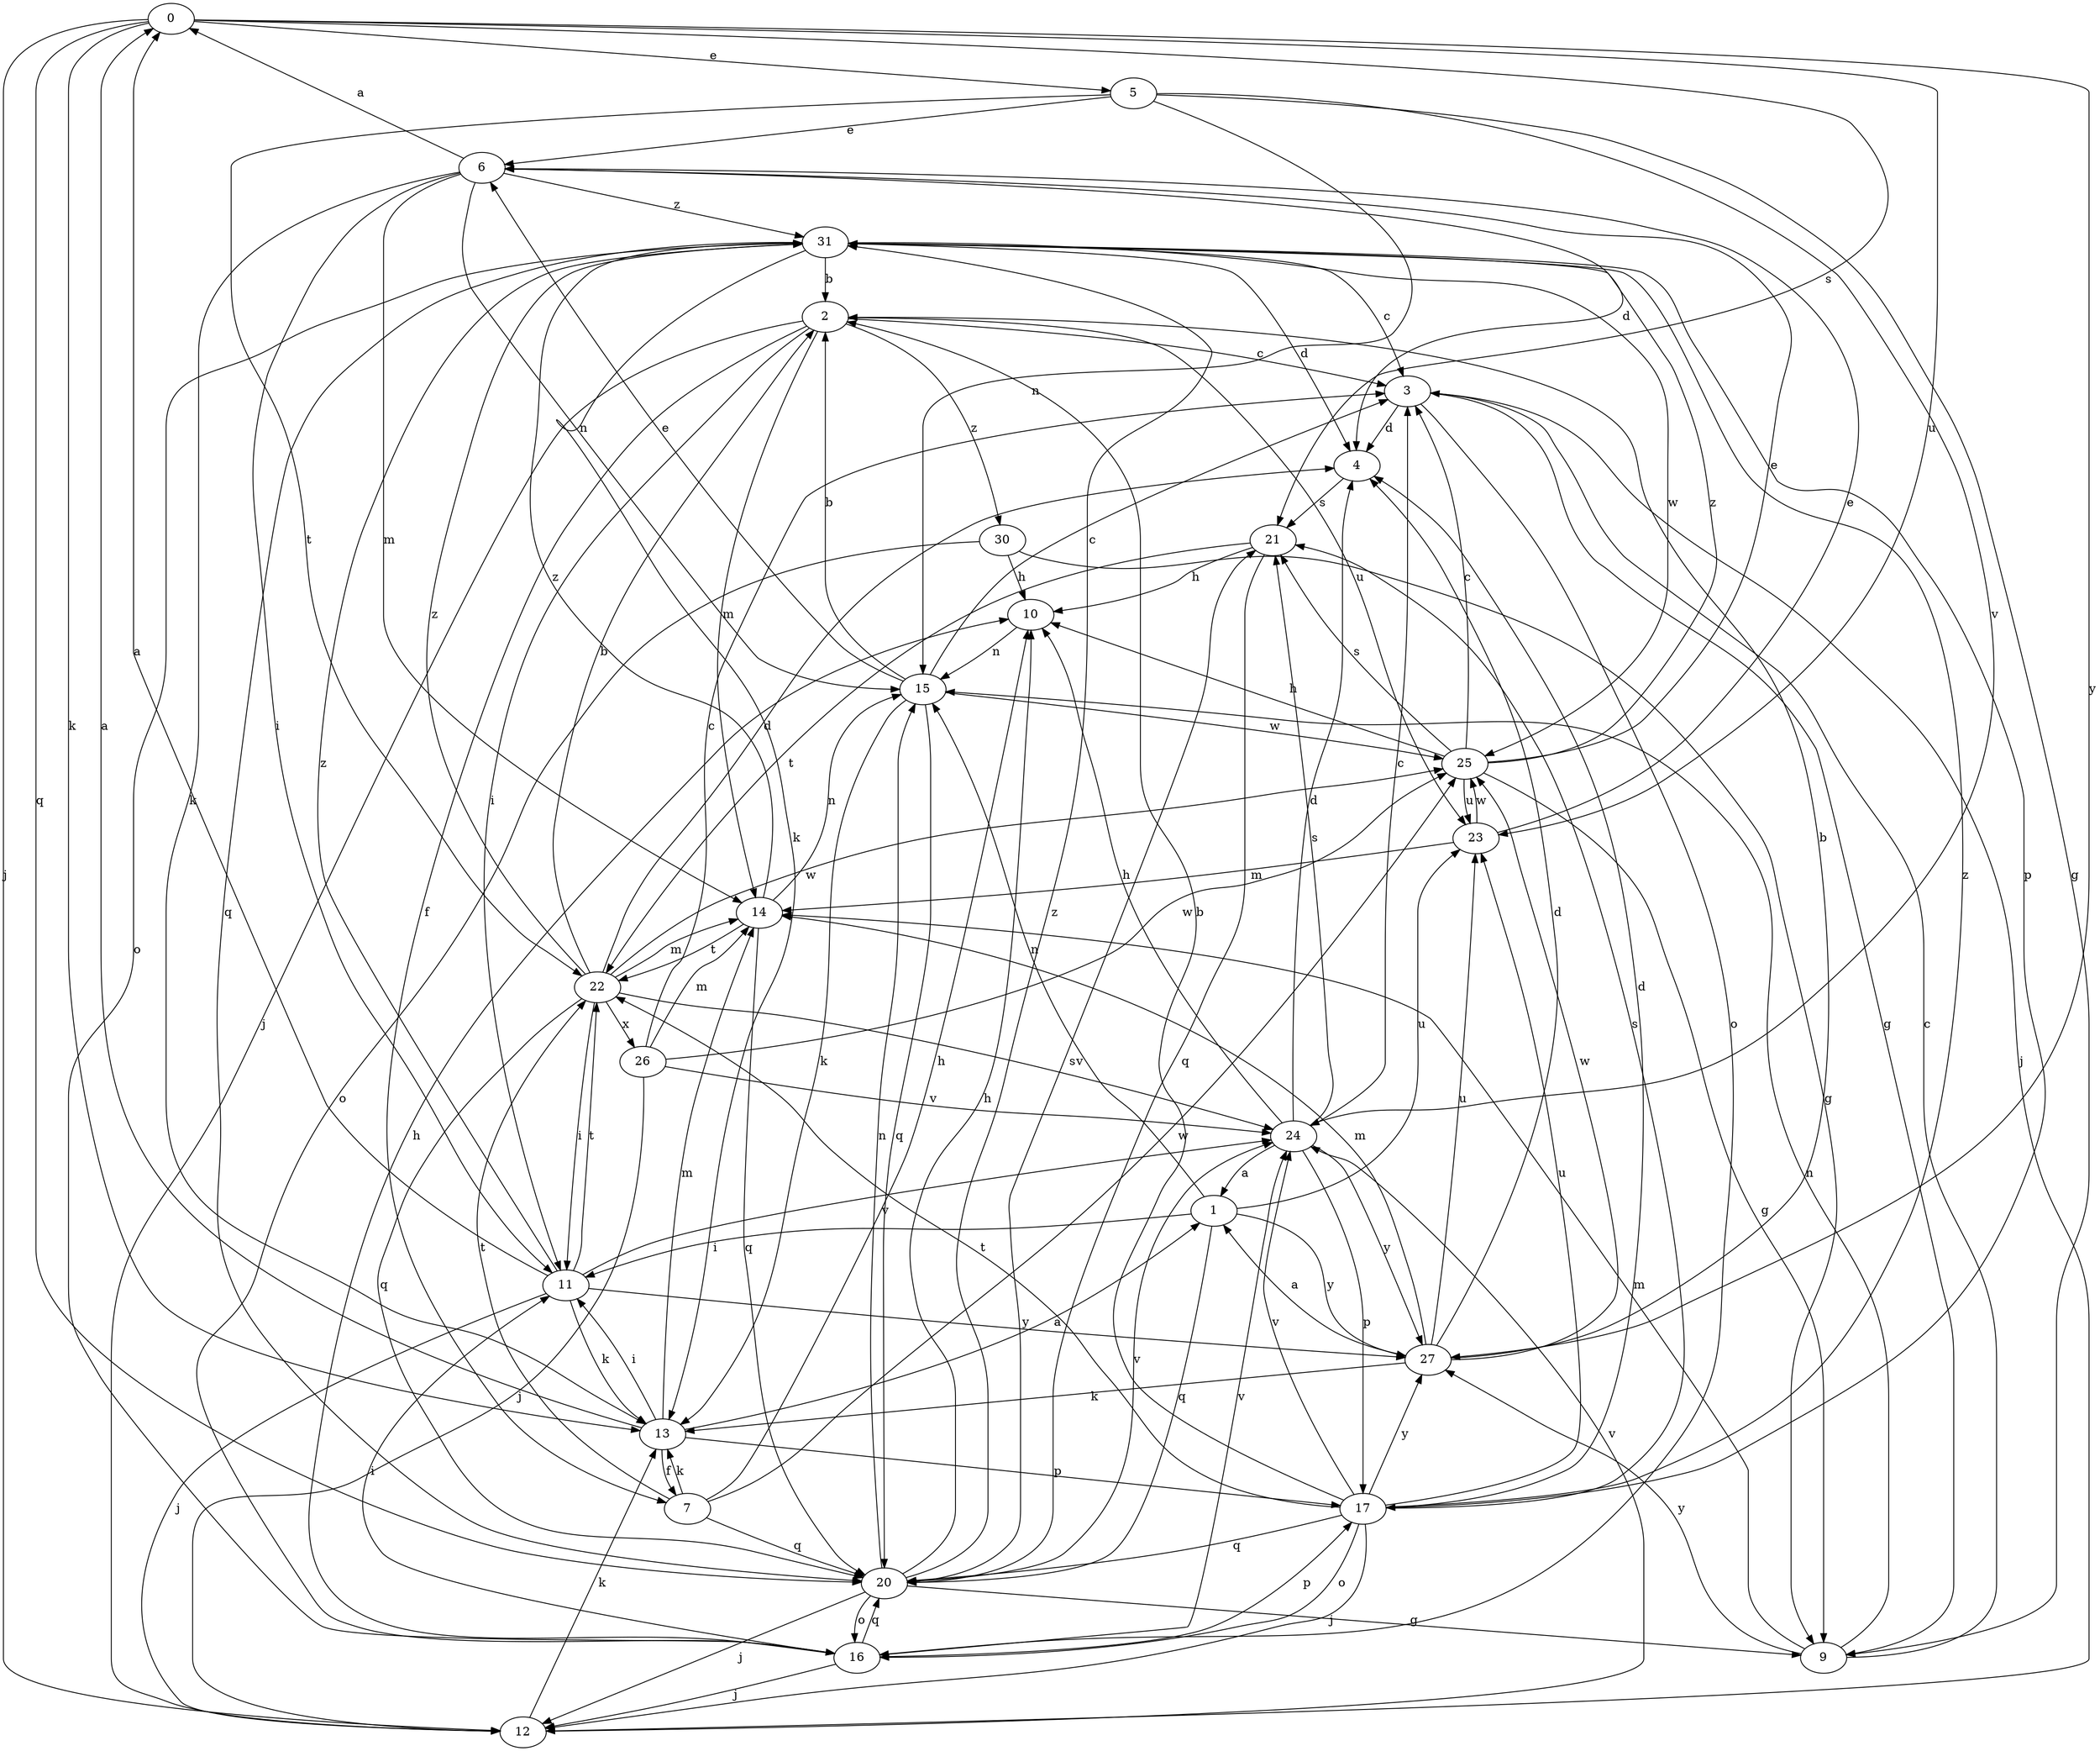 strict digraph  {
0;
1;
2;
3;
4;
5;
6;
7;
9;
10;
11;
12;
13;
14;
15;
16;
17;
20;
21;
22;
23;
24;
25;
26;
27;
30;
31;
0 -> 5  [label=e];
0 -> 12  [label=j];
0 -> 13  [label=k];
0 -> 20  [label=q];
0 -> 21  [label=s];
0 -> 23  [label=u];
0 -> 27  [label=y];
1 -> 11  [label=i];
1 -> 15  [label=n];
1 -> 20  [label=q];
1 -> 23  [label=u];
1 -> 27  [label=y];
2 -> 3  [label=c];
2 -> 7  [label=f];
2 -> 11  [label=i];
2 -> 12  [label=j];
2 -> 14  [label=m];
2 -> 23  [label=u];
2 -> 30  [label=z];
3 -> 4  [label=d];
3 -> 9  [label=g];
3 -> 12  [label=j];
3 -> 16  [label=o];
4 -> 21  [label=s];
5 -> 6  [label=e];
5 -> 9  [label=g];
5 -> 15  [label=n];
5 -> 22  [label=t];
5 -> 24  [label=v];
6 -> 0  [label=a];
6 -> 4  [label=d];
6 -> 11  [label=i];
6 -> 13  [label=k];
6 -> 14  [label=m];
6 -> 15  [label=n];
6 -> 31  [label=z];
7 -> 10  [label=h];
7 -> 13  [label=k];
7 -> 20  [label=q];
7 -> 22  [label=t];
7 -> 25  [label=w];
9 -> 3  [label=c];
9 -> 14  [label=m];
9 -> 15  [label=n];
9 -> 27  [label=y];
10 -> 15  [label=n];
11 -> 0  [label=a];
11 -> 12  [label=j];
11 -> 13  [label=k];
11 -> 22  [label=t];
11 -> 24  [label=v];
11 -> 27  [label=y];
11 -> 31  [label=z];
12 -> 13  [label=k];
12 -> 24  [label=v];
13 -> 0  [label=a];
13 -> 1  [label=a];
13 -> 7  [label=f];
13 -> 11  [label=i];
13 -> 14  [label=m];
13 -> 17  [label=p];
14 -> 15  [label=n];
14 -> 20  [label=q];
14 -> 22  [label=t];
14 -> 31  [label=z];
15 -> 2  [label=b];
15 -> 3  [label=c];
15 -> 6  [label=e];
15 -> 13  [label=k];
15 -> 20  [label=q];
15 -> 25  [label=w];
16 -> 10  [label=h];
16 -> 11  [label=i];
16 -> 12  [label=j];
16 -> 17  [label=p];
16 -> 20  [label=q];
16 -> 24  [label=v];
17 -> 2  [label=b];
17 -> 4  [label=d];
17 -> 12  [label=j];
17 -> 16  [label=o];
17 -> 20  [label=q];
17 -> 21  [label=s];
17 -> 22  [label=t];
17 -> 23  [label=u];
17 -> 24  [label=v];
17 -> 27  [label=y];
17 -> 31  [label=z];
20 -> 9  [label=g];
20 -> 10  [label=h];
20 -> 12  [label=j];
20 -> 15  [label=n];
20 -> 16  [label=o];
20 -> 21  [label=s];
20 -> 24  [label=v];
20 -> 31  [label=z];
21 -> 10  [label=h];
21 -> 20  [label=q];
21 -> 22  [label=t];
22 -> 2  [label=b];
22 -> 4  [label=d];
22 -> 11  [label=i];
22 -> 14  [label=m];
22 -> 20  [label=q];
22 -> 24  [label=v];
22 -> 25  [label=w];
22 -> 26  [label=x];
22 -> 31  [label=z];
23 -> 6  [label=e];
23 -> 14  [label=m];
23 -> 25  [label=w];
24 -> 1  [label=a];
24 -> 3  [label=c];
24 -> 4  [label=d];
24 -> 10  [label=h];
24 -> 17  [label=p];
24 -> 21  [label=s];
24 -> 27  [label=y];
25 -> 3  [label=c];
25 -> 6  [label=e];
25 -> 9  [label=g];
25 -> 10  [label=h];
25 -> 21  [label=s];
25 -> 23  [label=u];
25 -> 31  [label=z];
26 -> 3  [label=c];
26 -> 12  [label=j];
26 -> 14  [label=m];
26 -> 24  [label=v];
26 -> 25  [label=w];
27 -> 1  [label=a];
27 -> 2  [label=b];
27 -> 4  [label=d];
27 -> 13  [label=k];
27 -> 14  [label=m];
27 -> 23  [label=u];
27 -> 25  [label=w];
30 -> 9  [label=g];
30 -> 10  [label=h];
30 -> 16  [label=o];
31 -> 2  [label=b];
31 -> 3  [label=c];
31 -> 4  [label=d];
31 -> 13  [label=k];
31 -> 16  [label=o];
31 -> 17  [label=p];
31 -> 20  [label=q];
31 -> 25  [label=w];
}
